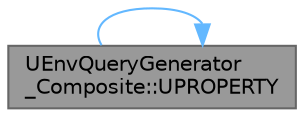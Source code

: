 digraph "UEnvQueryGenerator_Composite::UPROPERTY"
{
 // INTERACTIVE_SVG=YES
 // LATEX_PDF_SIZE
  bgcolor="transparent";
  edge [fontname=Helvetica,fontsize=10,labelfontname=Helvetica,labelfontsize=10];
  node [fontname=Helvetica,fontsize=10,shape=box,height=0.2,width=0.4];
  rankdir="LR";
  Node1 [id="Node000001",label="UEnvQueryGenerator\l_Composite::UPROPERTY",height=0.2,width=0.4,color="gray40", fillcolor="grey60", style="filled", fontcolor="black",tooltip="allow generators with different item types, use at own risk!"];
  Node1 -> Node1 [id="edge1_Node000001_Node000001",color="steelblue1",style="solid",tooltip=" "];
}

